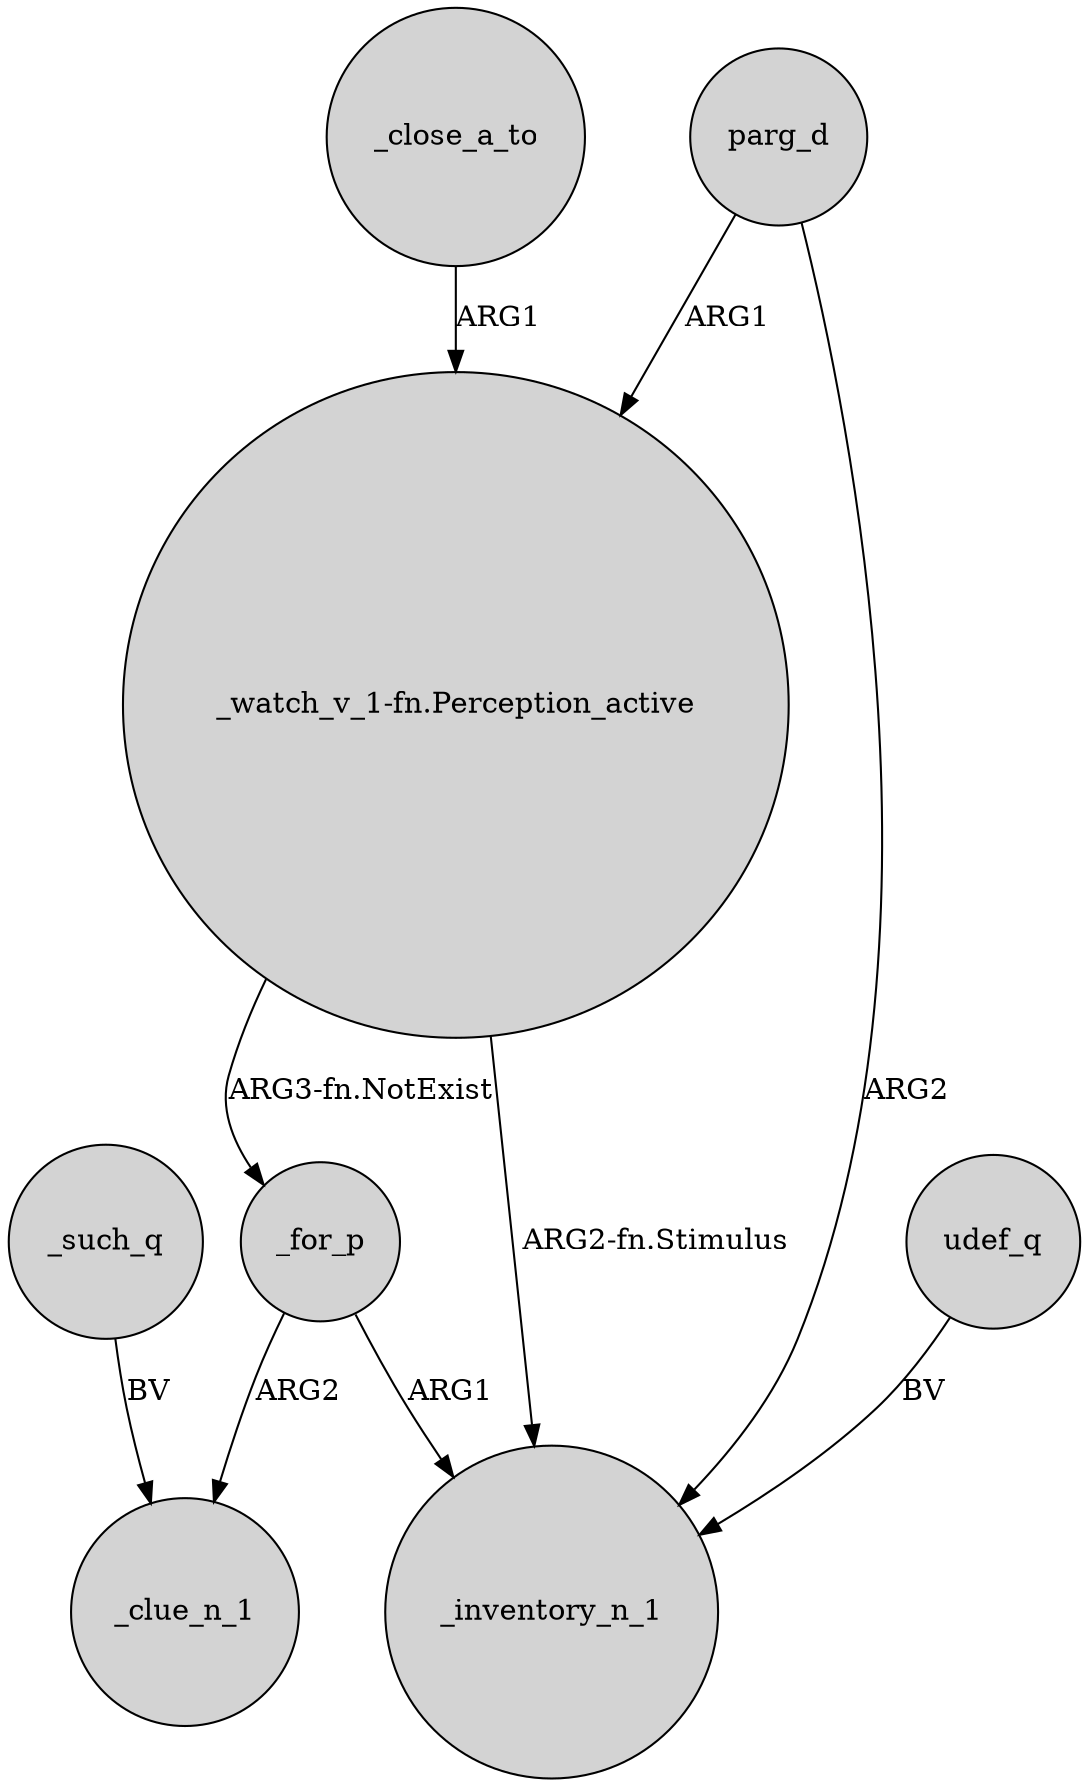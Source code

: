 digraph {
	node [shape=circle style=filled]
	"_watch_v_1-fn.Perception_active" -> _for_p [label="ARG3-fn.NotExist"]
	_such_q -> _clue_n_1 [label=BV]
	_for_p -> _clue_n_1 [label=ARG2]
	_close_a_to -> "_watch_v_1-fn.Perception_active" [label=ARG1]
	parg_d -> _inventory_n_1 [label=ARG2]
	parg_d -> "_watch_v_1-fn.Perception_active" [label=ARG1]
	udef_q -> _inventory_n_1 [label=BV]
	_for_p -> _inventory_n_1 [label=ARG1]
	"_watch_v_1-fn.Perception_active" -> _inventory_n_1 [label="ARG2-fn.Stimulus"]
}
